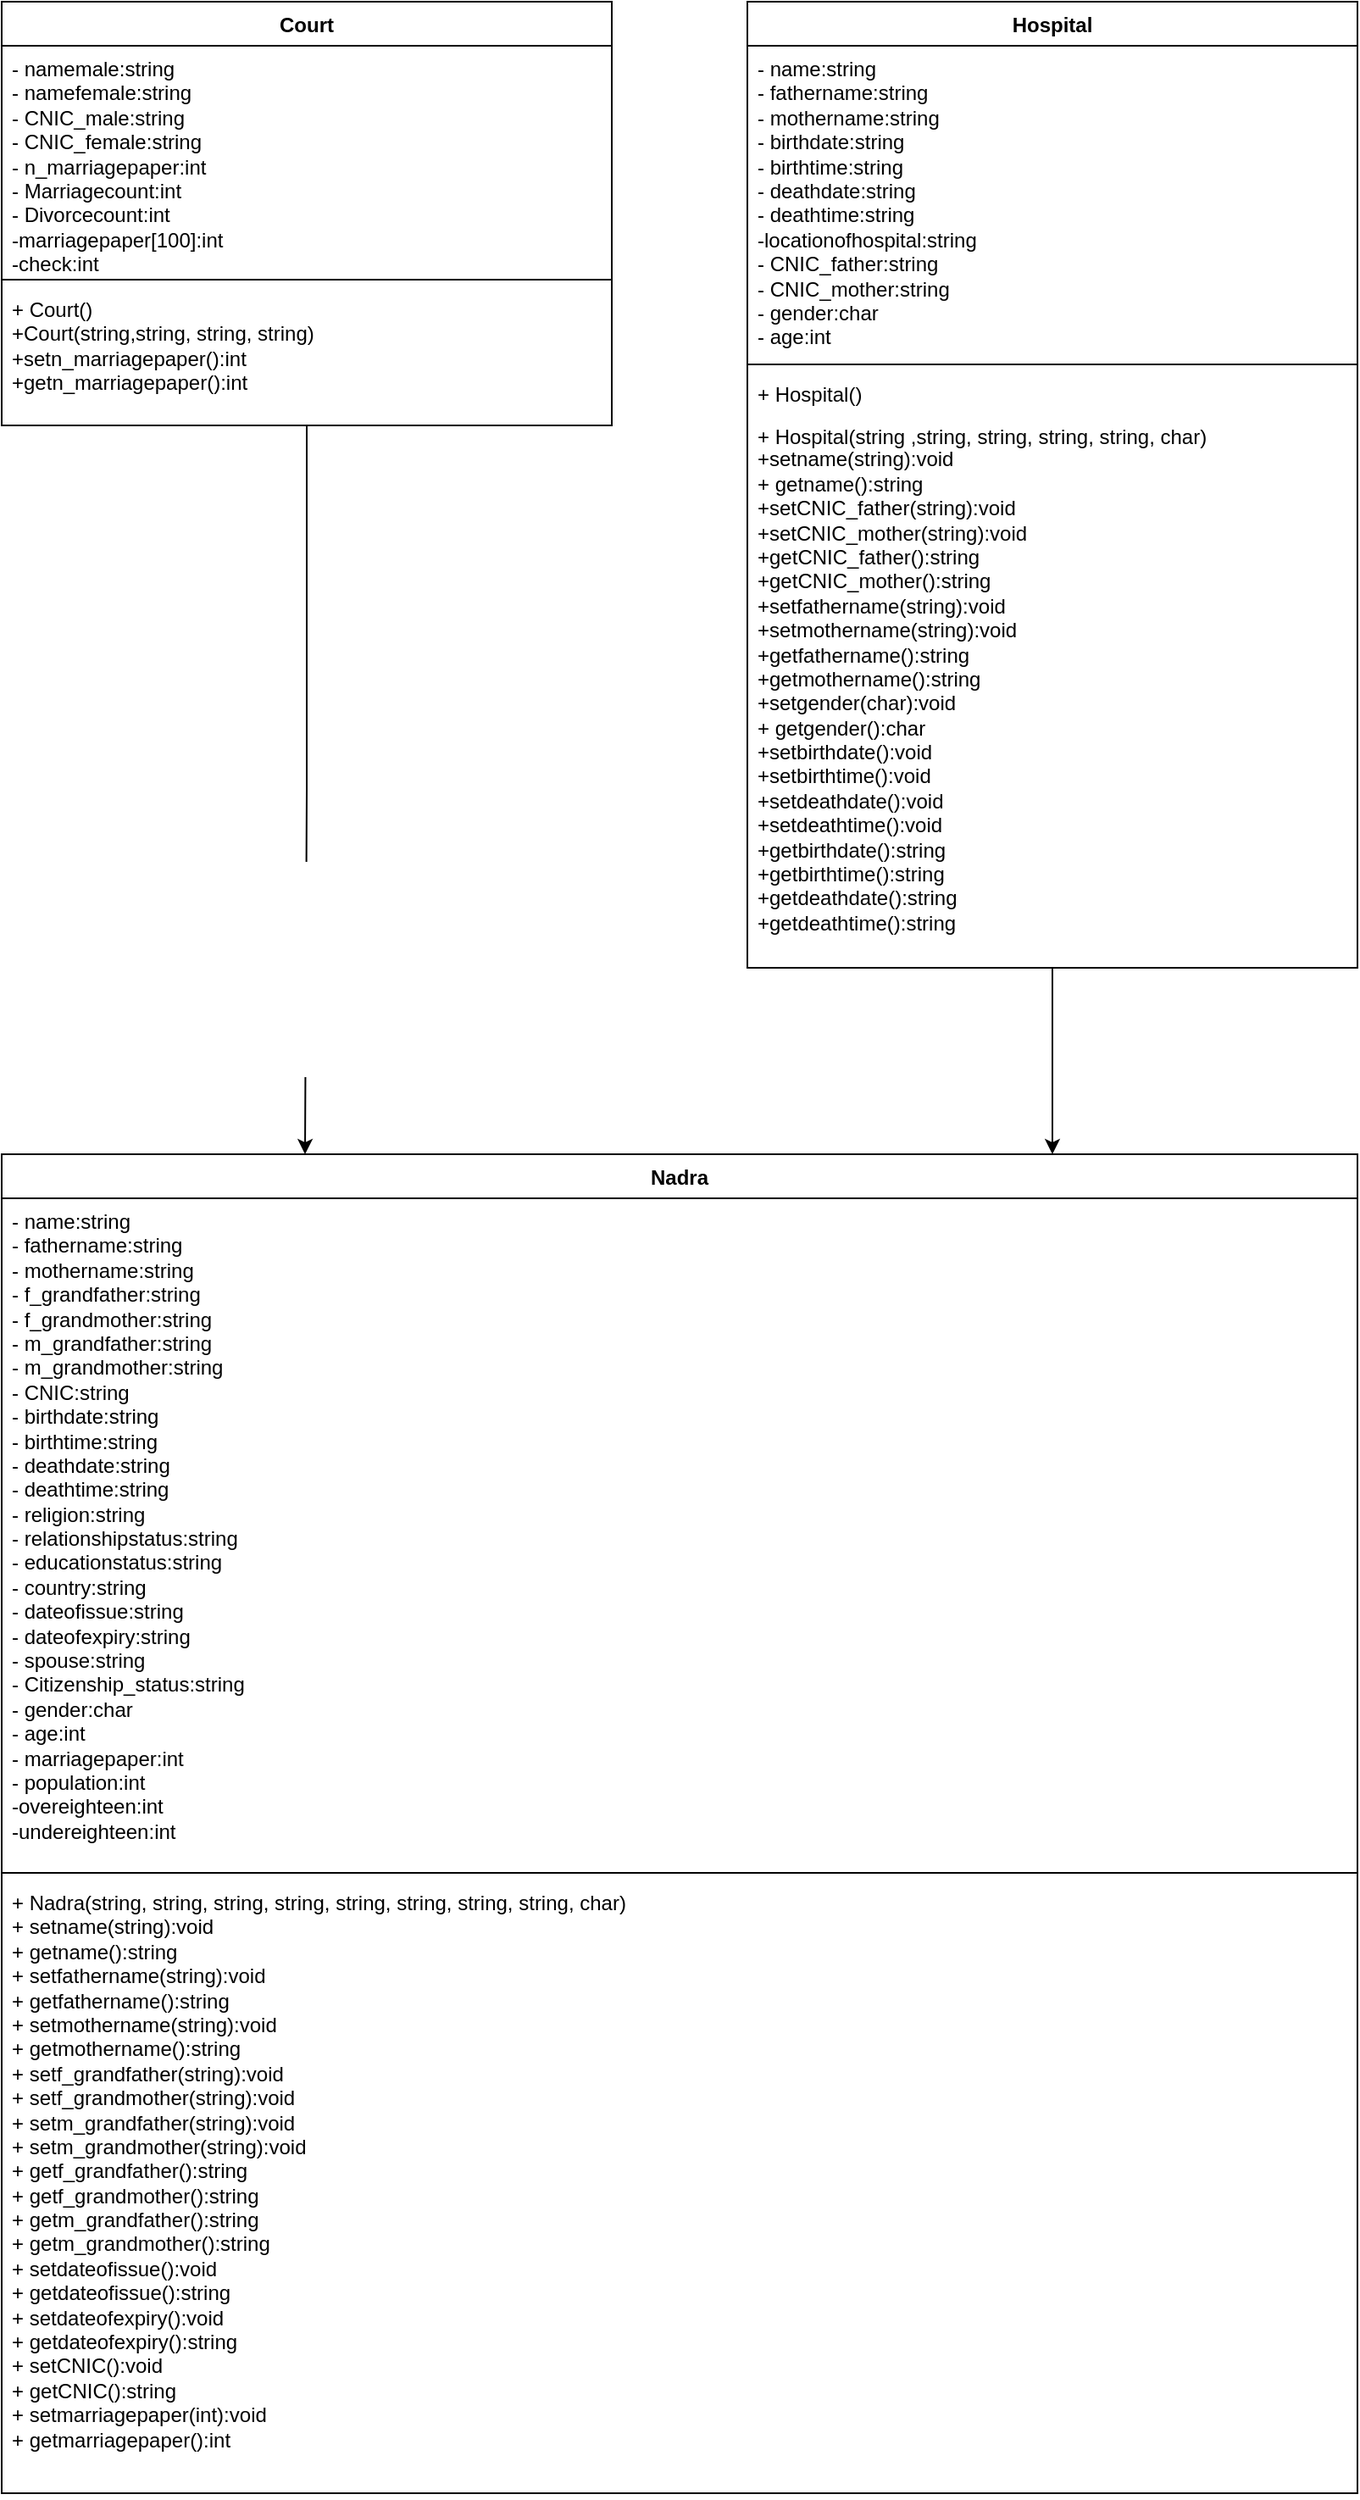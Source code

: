 <mxfile version="21.0.8" type="github">
  <diagram id="C5RBs43oDa-KdzZeNtuy" name="Page-1">
    <mxGraphModel dx="995" dy="638" grid="1" gridSize="10" guides="1" tooltips="1" connect="1" arrows="1" fold="1" page="1" pageScale="1" pageWidth="1169" pageHeight="1654" math="0" shadow="0">
      <root>
        <mxCell id="WIyWlLk6GJQsqaUBKTNV-0" />
        <mxCell id="WIyWlLk6GJQsqaUBKTNV-1" parent="WIyWlLk6GJQsqaUBKTNV-0" />
        <mxCell id="76ZYkbSYI2YksYncArjY-44" value="Nadra" style="swimlane;fontStyle=1;align=center;verticalAlign=top;childLayout=stackLayout;horizontal=1;startSize=26;horizontalStack=0;resizeParent=1;resizeParentMax=0;resizeLast=0;collapsible=1;marginBottom=0;whiteSpace=wrap;html=1;" parent="WIyWlLk6GJQsqaUBKTNV-1" vertex="1">
          <mxGeometry x="160" y="720" width="800" height="790" as="geometry">
            <mxRectangle x="160" y="720" width="70" height="30" as="alternateBounds" />
          </mxGeometry>
        </mxCell>
        <mxCell id="76ZYkbSYI2YksYncArjY-45" value="&lt;div&gt;- name:string&lt;/div&gt;&lt;div&gt;- fathername:string&lt;/div&gt;&lt;div&gt;- mothername:string &lt;br&gt;&lt;/div&gt;&lt;div&gt;- f_grandfather:string&lt;/div&gt;&lt;div&gt;- f_grandmother:string&lt;/div&gt;&lt;div&gt;- m_grandfather:string&lt;/div&gt;&lt;div&gt;- m_grandmother:string&lt;/div&gt;&lt;div&gt;- CNIC:string&lt;/div&gt;&lt;div&gt;- birthdate:string&lt;/div&gt;&lt;div&gt;- birthtime:string&lt;/div&gt;&lt;div&gt;- deathdate:string&lt;/div&gt;&lt;div&gt;- deathtime:string&lt;/div&gt;&lt;div&gt;- religion:string&lt;/div&gt;&lt;div&gt;- relationshipstatus:string&lt;/div&gt;&lt;div&gt;- educationstatus:string&lt;/div&gt;&lt;div&gt;- country:string&lt;/div&gt;&lt;div&gt;- dateofissue:string&lt;/div&gt;&lt;div&gt;- dateofexpiry:string&lt;/div&gt;&lt;div&gt;- spouse:string&lt;/div&gt;&lt;div&gt;- Citizenship_status:string&lt;br&gt;&lt;/div&gt;&lt;div&gt;- gender:char&lt;/div&gt;&lt;div&gt;- age:int&lt;/div&gt;&lt;div&gt;- marriagepaper:int&lt;/div&gt;&lt;div&gt;- population:int&lt;br&gt;&lt;/div&gt;&lt;div&gt;-overeighteen:int&lt;/div&gt;&lt;div&gt;-undereighteen:int&lt;/div&gt;&lt;div&gt;&lt;br&gt;&lt;/div&gt;" style="text;strokeColor=none;fillColor=none;align=left;verticalAlign=top;spacingLeft=4;spacingRight=4;overflow=hidden;rotatable=0;points=[[0,0.5],[1,0.5]];portConstraint=eastwest;whiteSpace=wrap;html=1;" parent="76ZYkbSYI2YksYncArjY-44" vertex="1">
          <mxGeometry y="26" width="800" height="394" as="geometry" />
        </mxCell>
        <mxCell id="76ZYkbSYI2YksYncArjY-46" value="" style="line;strokeWidth=1;fillColor=none;align=left;verticalAlign=middle;spacingTop=-1;spacingLeft=3;spacingRight=3;rotatable=0;labelPosition=right;points=[];portConstraint=eastwest;strokeColor=inherit;" parent="76ZYkbSYI2YksYncArjY-44" vertex="1">
          <mxGeometry y="420" width="800" height="8" as="geometry" />
        </mxCell>
        <mxCell id="76ZYkbSYI2YksYncArjY-47" value="&lt;div&gt;+ Nadra(string, string, string, string, string, string, string, string, char)&lt;/div&gt;&lt;div&gt;+ setname(string):void&lt;/div&gt;&lt;div&gt;+ getname():string&lt;/div&gt;&lt;div&gt;+ setfathername(string):void&lt;/div&gt;&lt;div&gt;+ getfathername():string&lt;/div&gt;&lt;div&gt;+ setmothername(string):void&lt;/div&gt;&lt;div&gt;+ getmothername():string&lt;/div&gt;&lt;div&gt;+ setf_grandfather(string):void&lt;/div&gt;&lt;div&gt;+ setf_grandmother(string):void&lt;/div&gt;&lt;div&gt;+ setm_grandfather(string):void&lt;/div&gt;&lt;div&gt;+ setm_grandmother(string):void&lt;/div&gt;&lt;div&gt;+ getf_grandfather():string&lt;/div&gt;&lt;div&gt;+ getf_grandmother():string&lt;/div&gt;&lt;div&gt;+ getm_grandfather():string&lt;/div&gt;&lt;div&gt;+ getm_grandmother():string&lt;/div&gt;&lt;div&gt;+ setdateofissue():void&lt;/div&gt;&lt;div&gt;+ getdateofissue():string&lt;/div&gt;&lt;div&gt;+ setdateofexpiry():void&lt;/div&gt;&lt;div&gt;+ getdateofexpiry():string&lt;/div&gt;&lt;div&gt;+ setCNIC():void&lt;/div&gt;&lt;div&gt;+ getCNIC():string&lt;/div&gt;&lt;div&gt;+ setmarriagepaper(int):void&lt;/div&gt;&lt;div&gt;+ getmarriagepaper():int&lt;/div&gt;&lt;div&gt;&lt;br&gt;&lt;/div&gt;" style="text;strokeColor=none;fillColor=none;align=left;verticalAlign=top;spacingLeft=4;spacingRight=4;overflow=hidden;rotatable=0;points=[[0,0.5],[1,0.5]];portConstraint=eastwest;whiteSpace=wrap;html=1;" parent="76ZYkbSYI2YksYncArjY-44" vertex="1">
          <mxGeometry y="428" width="800" height="362" as="geometry" />
        </mxCell>
        <mxCell id="76ZYkbSYI2YksYncArjY-72" style="edgeStyle=orthogonalEdgeStyle;rounded=0;orthogonalLoop=1;jettySize=auto;html=1;" parent="WIyWlLk6GJQsqaUBKTNV-1" source="76ZYkbSYI2YksYncArjY-58" edge="1">
          <mxGeometry relative="1" as="geometry">
            <mxPoint x="339" y="720" as="targetPoint" />
          </mxGeometry>
        </mxCell>
        <mxCell id="76ZYkbSYI2YksYncArjY-58" value="Court" style="swimlane;fontStyle=1;align=center;verticalAlign=top;childLayout=stackLayout;horizontal=1;startSize=26;horizontalStack=0;resizeParent=1;resizeParentMax=0;resizeLast=0;collapsible=1;marginBottom=0;whiteSpace=wrap;html=1;" parent="WIyWlLk6GJQsqaUBKTNV-1" vertex="1">
          <mxGeometry x="160" y="40" width="360" height="250" as="geometry">
            <mxRectangle x="160" y="40" width="70" height="30" as="alternateBounds" />
          </mxGeometry>
        </mxCell>
        <mxCell id="76ZYkbSYI2YksYncArjY-59" value="&lt;div&gt;- namemale:string&lt;/div&gt;&lt;div&gt;- namefemale:string&lt;/div&gt;&lt;div&gt;- CNIC_male:string&lt;/div&gt;&lt;div&gt;- CNIC_female:string&lt;br&gt;&lt;/div&gt;&lt;div&gt;- n_marriagepaper:int&lt;/div&gt;&lt;div&gt;- Marriagecount:int&lt;/div&gt;&lt;div&gt;- Divorcecount:int&lt;/div&gt;&lt;div&gt;-marriagepaper[100]:int&lt;/div&gt;&lt;div&gt;-check:int&lt;/div&gt;&lt;p style=&quot;line-height: 100%; margin-bottom: 0in&quot;&gt;&lt;br&gt;&lt;br&gt;&lt;/p&gt;&lt;br&gt;&lt;br&gt;&lt;style class=&quot;native-dark-class-modified&quot; type=&quot;text/css&quot;&gt;p { line-height: 115%; margin-bottom: 0.1in; background: transparent }&lt;/style&gt;" style="text;strokeColor=none;fillColor=none;align=left;verticalAlign=top;spacingLeft=4;spacingRight=4;overflow=hidden;rotatable=0;points=[[0,0.5],[1,0.5]];portConstraint=eastwest;whiteSpace=wrap;html=1;" parent="76ZYkbSYI2YksYncArjY-58" vertex="1">
          <mxGeometry y="26" width="360" height="134" as="geometry" />
        </mxCell>
        <mxCell id="76ZYkbSYI2YksYncArjY-60" value="" style="line;strokeWidth=1;fillColor=none;align=left;verticalAlign=middle;spacingTop=-1;spacingLeft=3;spacingRight=3;rotatable=0;labelPosition=right;points=[];portConstraint=eastwest;strokeColor=inherit;" parent="76ZYkbSYI2YksYncArjY-58" vertex="1">
          <mxGeometry y="160" width="360" height="8" as="geometry" />
        </mxCell>
        <mxCell id="76ZYkbSYI2YksYncArjY-61" value="&lt;div&gt;+ Court()&lt;/div&gt;&lt;div&gt;+Court(string,string, string, string)&lt;/div&gt;&lt;div&gt;+setn_marriagepaper():int&lt;/div&gt;&lt;div&gt;+getn_marriagepaper():int&lt;/div&gt;&lt;p style=&quot;line-height: 100%; margin-bottom: 0in&quot;&gt;&lt;br&gt;&lt;br&gt;&lt;br&gt;&lt;/p&gt;&lt;br&gt;&lt;br&gt;&lt;style class=&quot;native-dark-class-modified&quot; type=&quot;text/css&quot;&gt;p { line-height: 115%; margin-bottom: 0.1in; background: transparent }&lt;/style&gt;" style="text;strokeColor=none;fillColor=none;align=left;verticalAlign=top;spacingLeft=4;spacingRight=4;overflow=hidden;rotatable=0;points=[[0,0.5],[1,0.5]];portConstraint=eastwest;whiteSpace=wrap;html=1;" parent="76ZYkbSYI2YksYncArjY-58" vertex="1">
          <mxGeometry y="168" width="360" height="82" as="geometry" />
        </mxCell>
        <mxCell id="76ZYkbSYI2YksYncArjY-73" style="edgeStyle=orthogonalEdgeStyle;rounded=0;orthogonalLoop=1;jettySize=auto;html=1;" parent="WIyWlLk6GJQsqaUBKTNV-1" source="76ZYkbSYI2YksYncArjY-67" edge="1">
          <mxGeometry relative="1" as="geometry">
            <mxPoint x="780" y="720" as="targetPoint" />
          </mxGeometry>
        </mxCell>
        <mxCell id="76ZYkbSYI2YksYncArjY-67" value="Hospital" style="swimlane;fontStyle=1;align=center;verticalAlign=top;childLayout=stackLayout;horizontal=1;startSize=26;horizontalStack=0;resizeParent=1;resizeParentMax=0;resizeLast=0;collapsible=1;marginBottom=0;whiteSpace=wrap;html=1;" parent="WIyWlLk6GJQsqaUBKTNV-1" vertex="1">
          <mxGeometry x="600" y="40" width="360" height="570" as="geometry">
            <mxRectangle x="600" y="40" width="90" height="30" as="alternateBounds" />
          </mxGeometry>
        </mxCell>
        <mxCell id="76ZYkbSYI2YksYncArjY-68" value="&lt;div&gt;- name:string&lt;/div&gt;&lt;div&gt;- fathername:string&lt;/div&gt;&lt;div&gt;- mothername:string&lt;/div&gt;&lt;div&gt;- birthdate:string&lt;/div&gt;&lt;div&gt;- birthtime:string&lt;/div&gt;&lt;div&gt;- deathdate:string&lt;/div&gt;&lt;div&gt;- deathtime:string&lt;/div&gt;&lt;div&gt;-locationofhospital:string&lt;/div&gt;&lt;div&gt;- CNIC_father:string&lt;/div&gt;&lt;div&gt;- CNIC_mother:string&lt;/div&gt;&lt;div&gt;- gender:char&lt;/div&gt;- age:int&lt;br&gt;&lt;p style=&quot;line-height: 100%; margin-bottom: 0in&quot;&gt;&lt;br&gt;&lt;br&gt;&lt;br&gt;&lt;/p&gt;&lt;br&gt;&lt;br&gt;&lt;style class=&quot;native-dark-class-modified&quot; type=&quot;text/css&quot;&gt;p { line-height: 115%; margin-bottom: 0.1in; background: transparent }&lt;/style&gt;" style="text;strokeColor=none;fillColor=none;align=left;verticalAlign=top;spacingLeft=4;spacingRight=4;overflow=hidden;rotatable=0;points=[[0,0.5],[1,0.5]];portConstraint=eastwest;whiteSpace=wrap;html=1;" parent="76ZYkbSYI2YksYncArjY-67" vertex="1">
          <mxGeometry y="26" width="360" height="184" as="geometry" />
        </mxCell>
        <mxCell id="76ZYkbSYI2YksYncArjY-69" value="" style="line;strokeWidth=1;fillColor=none;align=left;verticalAlign=middle;spacingTop=-1;spacingLeft=3;spacingRight=3;rotatable=0;labelPosition=right;points=[];portConstraint=eastwest;strokeColor=inherit;" parent="76ZYkbSYI2YksYncArjY-67" vertex="1">
          <mxGeometry y="210" width="360" height="8" as="geometry" />
        </mxCell>
        <mxCell id="76ZYkbSYI2YksYncArjY-70" value="+ Hospital()&lt;br&gt;&lt;p style=&quot;line-height: 100%; margin-bottom: 0in&quot;&gt;+ Hospital(string ,string, string, string, string, char)&lt;/p&gt;&lt;div&gt;+setname(string):void&lt;/div&gt;&lt;div&gt;+ getname():string&lt;/div&gt;&lt;div&gt;+setCNIC_father(string):void&lt;/div&gt;&lt;div&gt;+setCNIC_mother(string):void&lt;/div&gt;&lt;div&gt;+getCNIC_father():string&lt;/div&gt;&lt;div&gt;+getCNIC_mother():string&lt;/div&gt;&lt;div&gt;+setfathername(string):void&lt;/div&gt;&lt;div&gt;+setmothername(string):void&lt;/div&gt;&lt;div&gt;+getfathername():string&lt;/div&gt;&lt;div&gt;+getmothername():string&lt;/div&gt;&lt;div&gt;+setgender(char):void&lt;/div&gt;&lt;div&gt;+ getgender():char&lt;/div&gt;&lt;div&gt;+setbirthdate():void&lt;/div&gt;&lt;div&gt;+setbirthtime():void&lt;/div&gt;&lt;div&gt;+setdeathdate():void&lt;/div&gt;&lt;div&gt;+setdeathtime():void&lt;/div&gt;&lt;div&gt;+getbirthdate():string&lt;/div&gt;&lt;div&gt;+getbirthtime():string&lt;/div&gt;&lt;div&gt;+getdeathdate():string&lt;/div&gt;&lt;div&gt;+getdeathtime():string&lt;/div&gt;&lt;p style=&quot;line-height: 100%; margin-bottom: 0in&quot;&gt;&lt;br&gt;&lt;br&gt;&lt;br&gt;&lt;/p&gt;&lt;br&gt;&lt;br&gt;&lt;style class=&quot;native-dark-class-modified&quot; type=&quot;text/css&quot;&gt;p { line-height: 115%; margin-bottom: 0.1in; background: transparent }&lt;/style&gt;" style="text;strokeColor=none;fillColor=none;align=left;verticalAlign=top;spacingLeft=4;spacingRight=4;overflow=hidden;rotatable=0;points=[[0,0.5],[1,0.5]];portConstraint=eastwest;whiteSpace=wrap;html=1;" parent="76ZYkbSYI2YksYncArjY-67" vertex="1">
          <mxGeometry y="218" width="360" height="352" as="geometry" />
        </mxCell>
      </root>
    </mxGraphModel>
  </diagram>
</mxfile>
